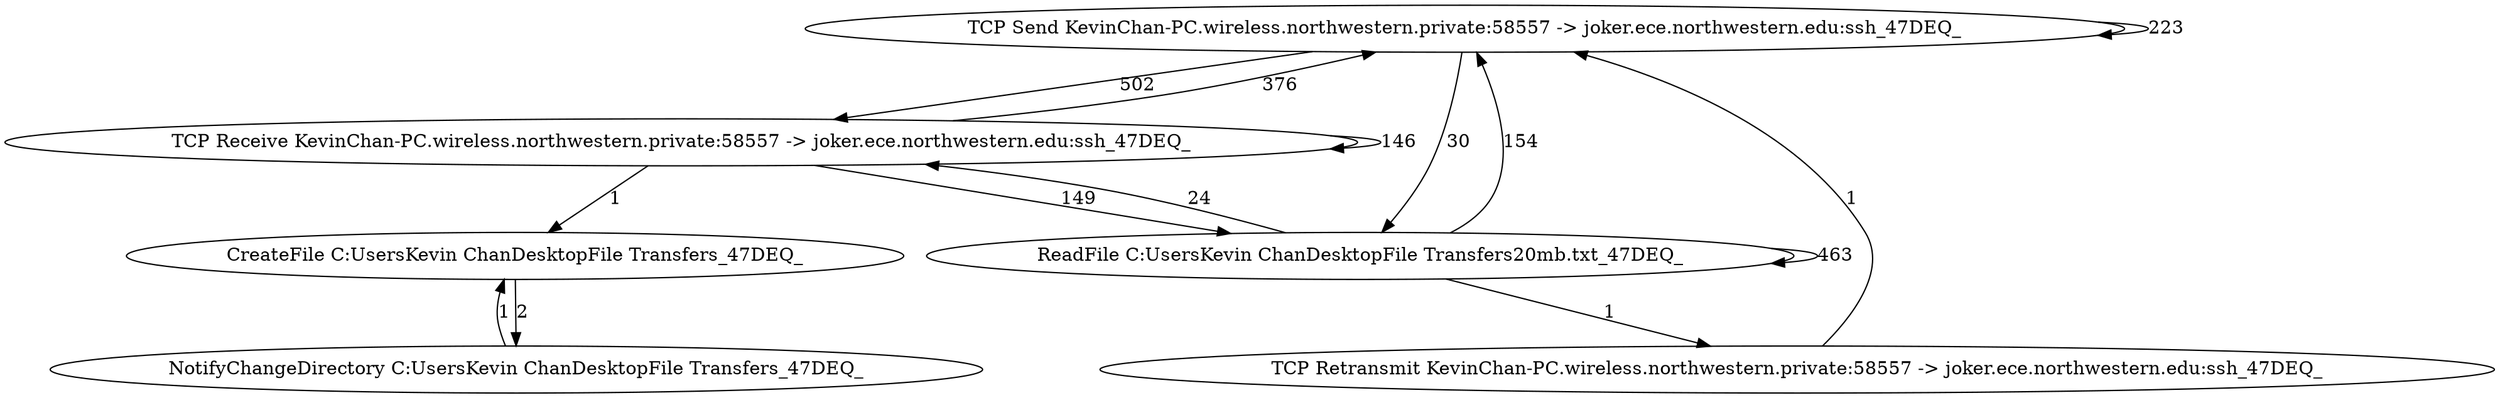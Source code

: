 strict digraph G {
  "TCP Send KevinChan-PC.wireless.northwestern.private:58557 -&gt; joker.ece.northwestern.edu:ssh_47DEQ_";
  "TCP Receive KevinChan-PC.wireless.northwestern.private:58557 -&gt; joker.ece.northwestern.edu:ssh_47DEQ_";
  "ReadFile C:\Users\Kevin Chan\Desktop\File Transfers\20mb.txt_47DEQ_";
  "TCP Retransmit KevinChan-PC.wireless.northwestern.private:58557 -&gt; joker.ece.northwestern.edu:ssh_47DEQ_";
  "CreateFile C:\Users\Kevin Chan\Desktop\File Transfers_47DEQ_";
  "NotifyChangeDirectory C:\Users\Kevin Chan\Desktop\File Transfers_47DEQ_";
  "TCP Send KevinChan-PC.wireless.northwestern.private:58557 -&gt; joker.ece.northwestern.edu:ssh_47DEQ_" -> "TCP Receive KevinChan-PC.wireless.northwestern.private:58557 -&gt; joker.ece.northwestern.edu:ssh_47DEQ_" [ label="502" ];
  "TCP Receive KevinChan-PC.wireless.northwestern.private:58557 -&gt; joker.ece.northwestern.edu:ssh_47DEQ_" -> "ReadFile C:\Users\Kevin Chan\Desktop\File Transfers\20mb.txt_47DEQ_" [ label="149" ];
  "ReadFile C:\Users\Kevin Chan\Desktop\File Transfers\20mb.txt_47DEQ_" -> "ReadFile C:\Users\Kevin Chan\Desktop\File Transfers\20mb.txt_47DEQ_" [ label="463" ];
  "ReadFile C:\Users\Kevin Chan\Desktop\File Transfers\20mb.txt_47DEQ_" -> "TCP Send KevinChan-PC.wireless.northwestern.private:58557 -&gt; joker.ece.northwestern.edu:ssh_47DEQ_" [ label="154" ];
  "TCP Receive KevinChan-PC.wireless.northwestern.private:58557 -&gt; joker.ece.northwestern.edu:ssh_47DEQ_" -> "TCP Send KevinChan-PC.wireless.northwestern.private:58557 -&gt; joker.ece.northwestern.edu:ssh_47DEQ_" [ label="376" ];
  "TCP Receive KevinChan-PC.wireless.northwestern.private:58557 -&gt; joker.ece.northwestern.edu:ssh_47DEQ_" -> "TCP Receive KevinChan-PC.wireless.northwestern.private:58557 -&gt; joker.ece.northwestern.edu:ssh_47DEQ_" [ label="146" ];
  "TCP Send KevinChan-PC.wireless.northwestern.private:58557 -&gt; joker.ece.northwestern.edu:ssh_47DEQ_" -> "ReadFile C:\Users\Kevin Chan\Desktop\File Transfers\20mb.txt_47DEQ_" [ label="30" ];
  "ReadFile C:\Users\Kevin Chan\Desktop\File Transfers\20mb.txt_47DEQ_" -> "TCP Receive KevinChan-PC.wireless.northwestern.private:58557 -&gt; joker.ece.northwestern.edu:ssh_47DEQ_" [ label="24" ];
  "TCP Send KevinChan-PC.wireless.northwestern.private:58557 -&gt; joker.ece.northwestern.edu:ssh_47DEQ_" -> "TCP Send KevinChan-PC.wireless.northwestern.private:58557 -&gt; joker.ece.northwestern.edu:ssh_47DEQ_" [ label="223" ];
  "ReadFile C:\Users\Kevin Chan\Desktop\File Transfers\20mb.txt_47DEQ_" -> "TCP Retransmit KevinChan-PC.wireless.northwestern.private:58557 -&gt; joker.ece.northwestern.edu:ssh_47DEQ_" [ label="1" ];
  "TCP Retransmit KevinChan-PC.wireless.northwestern.private:58557 -&gt; joker.ece.northwestern.edu:ssh_47DEQ_" -> "TCP Send KevinChan-PC.wireless.northwestern.private:58557 -&gt; joker.ece.northwestern.edu:ssh_47DEQ_" [ label="1" ];
  "TCP Receive KevinChan-PC.wireless.northwestern.private:58557 -&gt; joker.ece.northwestern.edu:ssh_47DEQ_" -> "CreateFile C:\Users\Kevin Chan\Desktop\File Transfers_47DEQ_" [ label="1" ];
  "CreateFile C:\Users\Kevin Chan\Desktop\File Transfers_47DEQ_" -> "NotifyChangeDirectory C:\Users\Kevin Chan\Desktop\File Transfers_47DEQ_" [ label="2" ];
  "NotifyChangeDirectory C:\Users\Kevin Chan\Desktop\File Transfers_47DEQ_" -> "CreateFile C:\Users\Kevin Chan\Desktop\File Transfers_47DEQ_" [ label="1" ];
}
